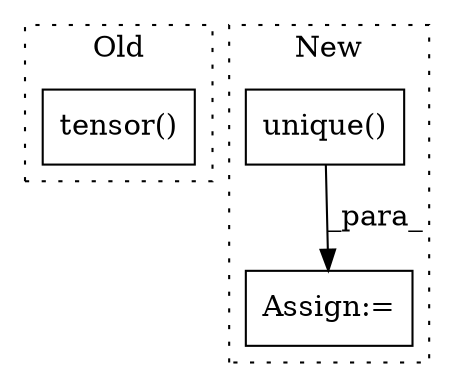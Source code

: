 digraph G {
subgraph cluster0 {
1 [label="tensor()" a="75" s="8379,8461" l="13,60" shape="box"];
label = "Old";
style="dotted";
}
subgraph cluster1 {
2 [label="unique()" a="75" s="8576,8609" l="13,1" shape="box"];
3 [label="Assign:=" a="68" s="8573" l="3" shape="box"];
label = "New";
style="dotted";
}
2 -> 3 [label="_para_"];
}